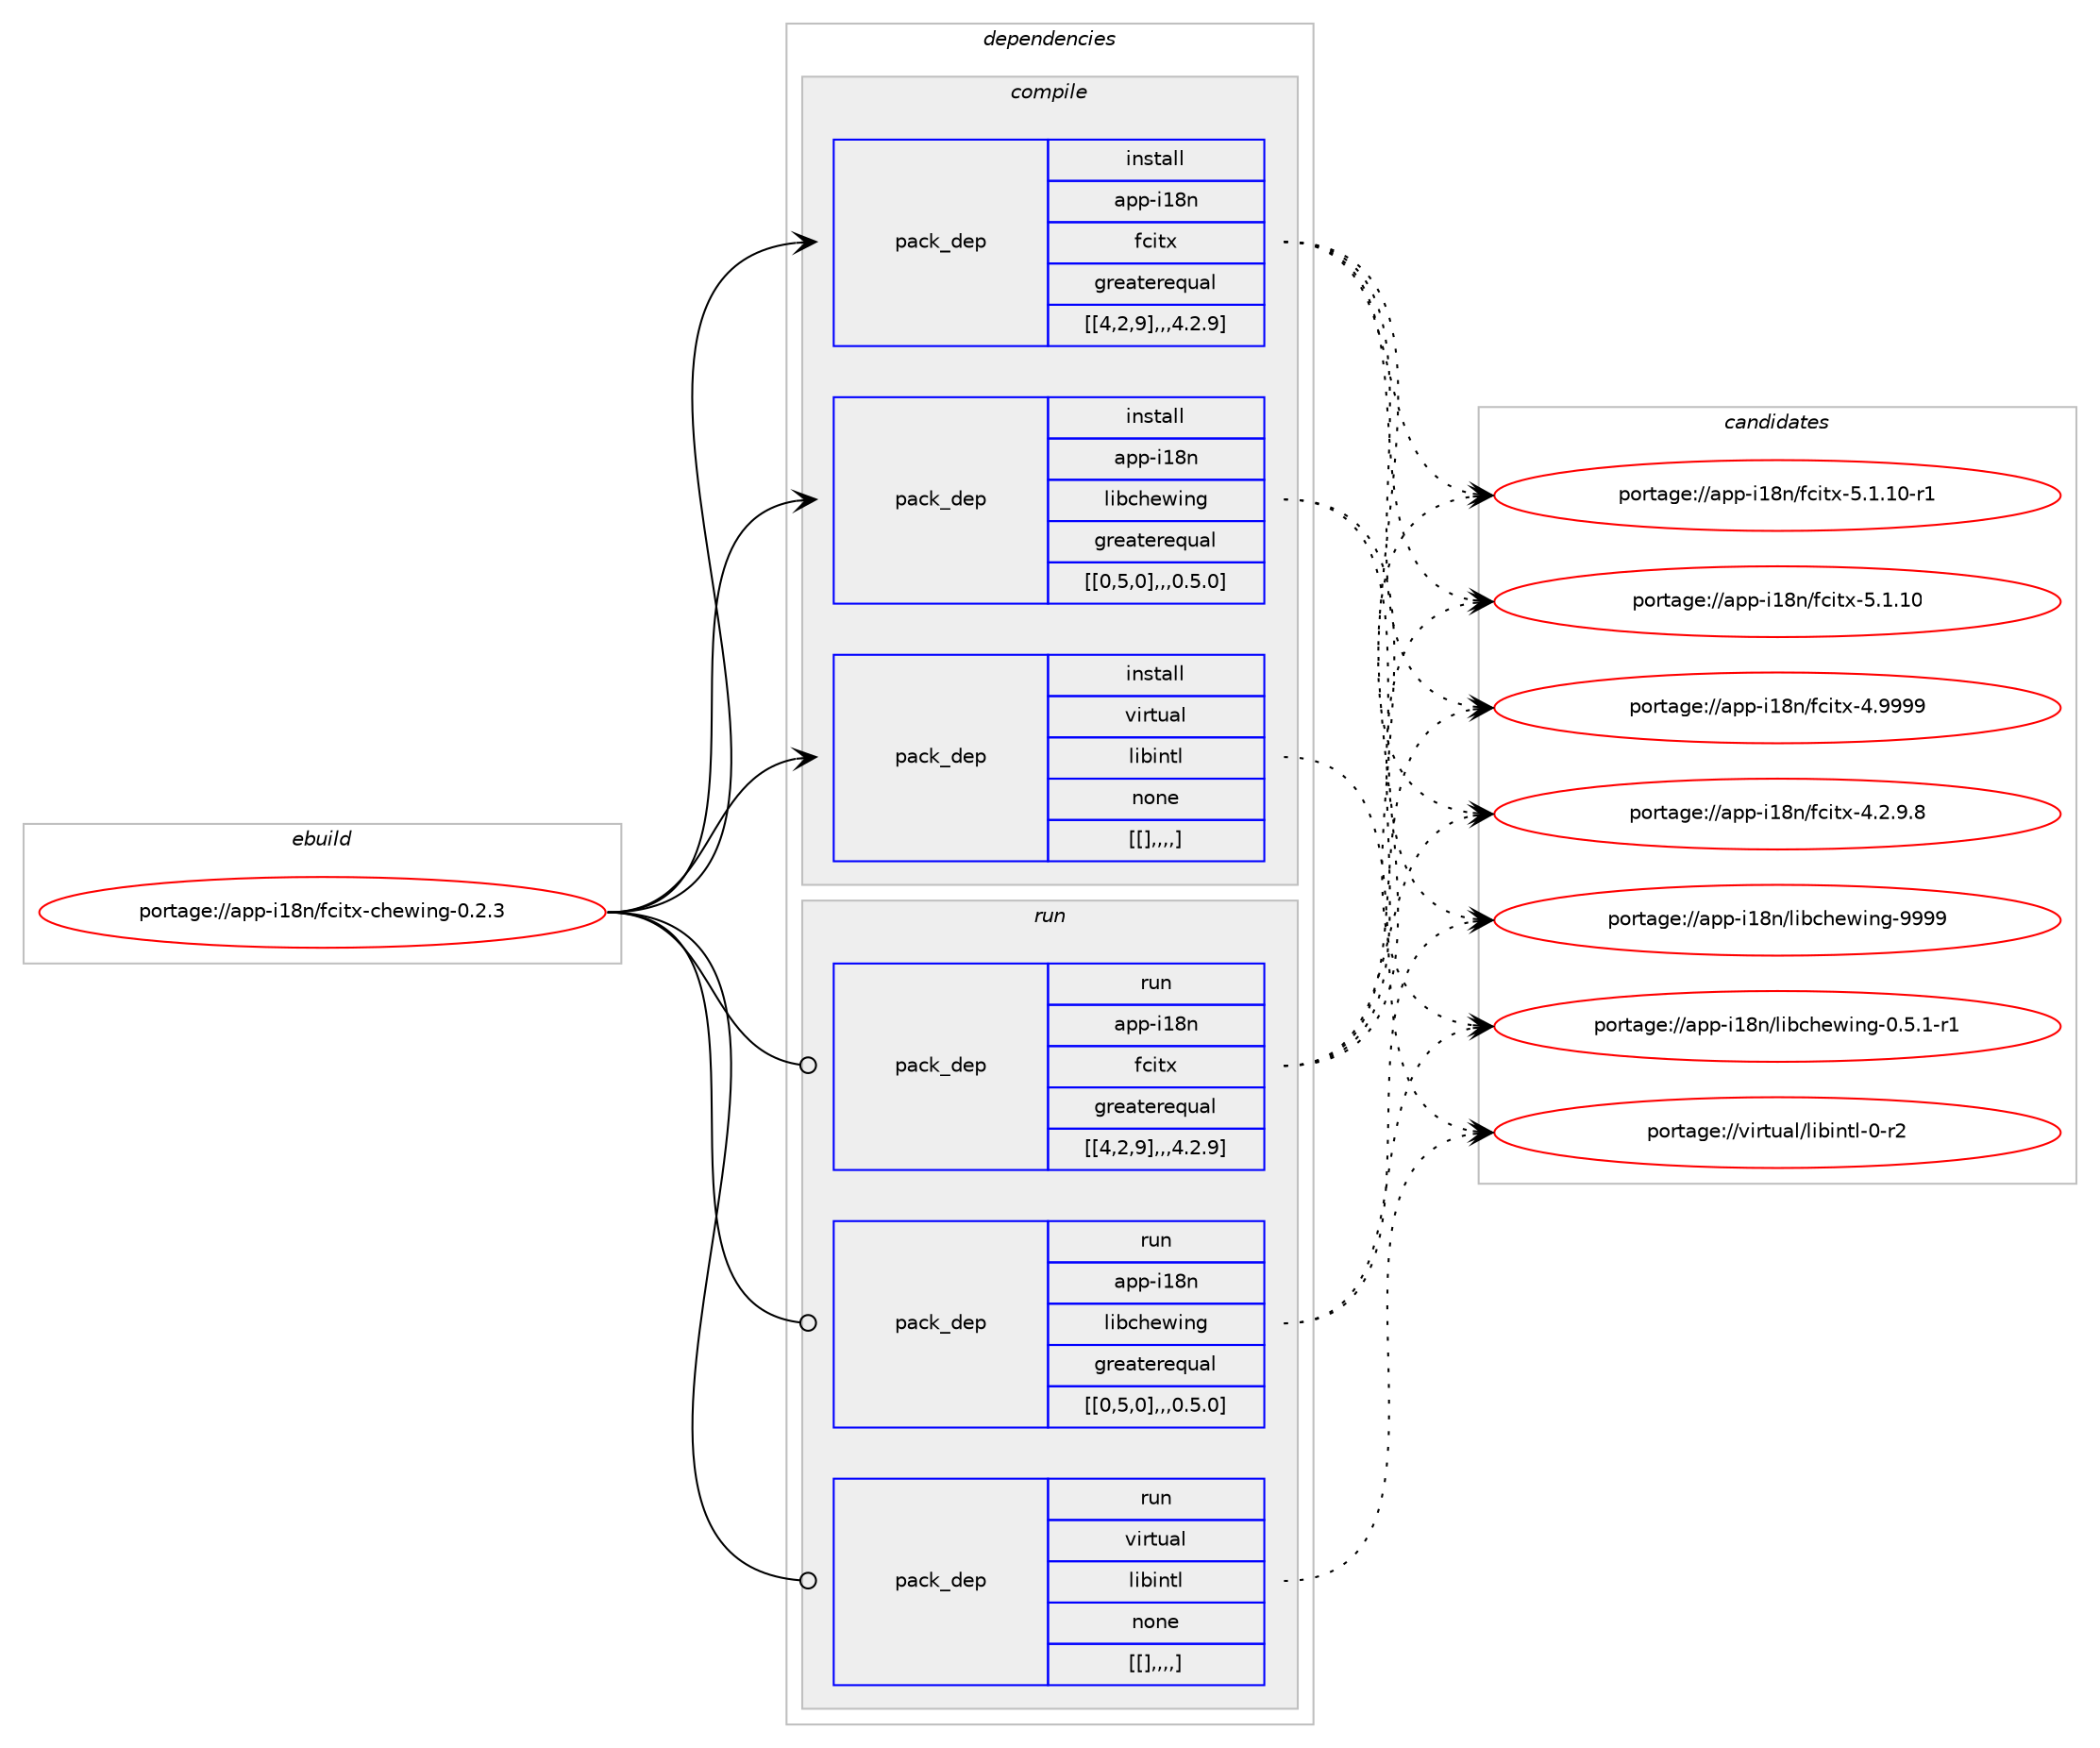 digraph prolog {

# *************
# Graph options
# *************

newrank=true;
concentrate=true;
compound=true;
graph [rankdir=LR,fontname=Helvetica,fontsize=10,ranksep=1.5];#, ranksep=2.5, nodesep=0.2];
edge  [arrowhead=vee];
node  [fontname=Helvetica,fontsize=10];

# **********
# The ebuild
# **********

subgraph cluster_leftcol {
color=gray;
label=<<i>ebuild</i>>;
id [label="portage://app-i18n/fcitx-chewing-0.2.3", color=red, width=4, href="../app-i18n/fcitx-chewing-0.2.3.svg"];
}

# ****************
# The dependencies
# ****************

subgraph cluster_midcol {
color=gray;
label=<<i>dependencies</i>>;
subgraph cluster_compile {
fillcolor="#eeeeee";
style=filled;
label=<<i>compile</i>>;
subgraph pack25771 {
dependency37185 [label=<<TABLE BORDER="0" CELLBORDER="1" CELLSPACING="0" CELLPADDING="4" WIDTH="220"><TR><TD ROWSPAN="6" CELLPADDING="30">pack_dep</TD></TR><TR><TD WIDTH="110">install</TD></TR><TR><TD>app-i18n</TD></TR><TR><TD>fcitx</TD></TR><TR><TD>greaterequal</TD></TR><TR><TD>[[4,2,9],,,4.2.9]</TD></TR></TABLE>>, shape=none, color=blue];
}
id:e -> dependency37185:w [weight=20,style="solid",arrowhead="vee"];
subgraph pack25772 {
dependency37186 [label=<<TABLE BORDER="0" CELLBORDER="1" CELLSPACING="0" CELLPADDING="4" WIDTH="220"><TR><TD ROWSPAN="6" CELLPADDING="30">pack_dep</TD></TR><TR><TD WIDTH="110">install</TD></TR><TR><TD>app-i18n</TD></TR><TR><TD>libchewing</TD></TR><TR><TD>greaterequal</TD></TR><TR><TD>[[0,5,0],,,0.5.0]</TD></TR></TABLE>>, shape=none, color=blue];
}
id:e -> dependency37186:w [weight=20,style="solid",arrowhead="vee"];
subgraph pack25773 {
dependency37187 [label=<<TABLE BORDER="0" CELLBORDER="1" CELLSPACING="0" CELLPADDING="4" WIDTH="220"><TR><TD ROWSPAN="6" CELLPADDING="30">pack_dep</TD></TR><TR><TD WIDTH="110">install</TD></TR><TR><TD>virtual</TD></TR><TR><TD>libintl</TD></TR><TR><TD>none</TD></TR><TR><TD>[[],,,,]</TD></TR></TABLE>>, shape=none, color=blue];
}
id:e -> dependency37187:w [weight=20,style="solid",arrowhead="vee"];
}
subgraph cluster_compileandrun {
fillcolor="#eeeeee";
style=filled;
label=<<i>compile and run</i>>;
}
subgraph cluster_run {
fillcolor="#eeeeee";
style=filled;
label=<<i>run</i>>;
subgraph pack25774 {
dependency37188 [label=<<TABLE BORDER="0" CELLBORDER="1" CELLSPACING="0" CELLPADDING="4" WIDTH="220"><TR><TD ROWSPAN="6" CELLPADDING="30">pack_dep</TD></TR><TR><TD WIDTH="110">run</TD></TR><TR><TD>app-i18n</TD></TR><TR><TD>fcitx</TD></TR><TR><TD>greaterequal</TD></TR><TR><TD>[[4,2,9],,,4.2.9]</TD></TR></TABLE>>, shape=none, color=blue];
}
id:e -> dependency37188:w [weight=20,style="solid",arrowhead="odot"];
subgraph pack25775 {
dependency37189 [label=<<TABLE BORDER="0" CELLBORDER="1" CELLSPACING="0" CELLPADDING="4" WIDTH="220"><TR><TD ROWSPAN="6" CELLPADDING="30">pack_dep</TD></TR><TR><TD WIDTH="110">run</TD></TR><TR><TD>app-i18n</TD></TR><TR><TD>libchewing</TD></TR><TR><TD>greaterequal</TD></TR><TR><TD>[[0,5,0],,,0.5.0]</TD></TR></TABLE>>, shape=none, color=blue];
}
id:e -> dependency37189:w [weight=20,style="solid",arrowhead="odot"];
subgraph pack25776 {
dependency37190 [label=<<TABLE BORDER="0" CELLBORDER="1" CELLSPACING="0" CELLPADDING="4" WIDTH="220"><TR><TD ROWSPAN="6" CELLPADDING="30">pack_dep</TD></TR><TR><TD WIDTH="110">run</TD></TR><TR><TD>virtual</TD></TR><TR><TD>libintl</TD></TR><TR><TD>none</TD></TR><TR><TD>[[],,,,]</TD></TR></TABLE>>, shape=none, color=blue];
}
id:e -> dependency37190:w [weight=20,style="solid",arrowhead="odot"];
}
}

# **************
# The candidates
# **************

subgraph cluster_choices {
rank=same;
color=gray;
label=<<i>candidates</i>>;

subgraph choice25771 {
color=black;
nodesep=1;
choice971121124510549561104710299105116120455346494649484511449 [label="portage://app-i18n/fcitx-5.1.10-r1", color=red, width=4,href="../app-i18n/fcitx-5.1.10-r1.svg"];
choice97112112451054956110471029910511612045534649464948 [label="portage://app-i18n/fcitx-5.1.10", color=red, width=4,href="../app-i18n/fcitx-5.1.10.svg"];
choice97112112451054956110471029910511612045524657575757 [label="portage://app-i18n/fcitx-4.9999", color=red, width=4,href="../app-i18n/fcitx-4.9999.svg"];
choice9711211245105495611047102991051161204552465046574656 [label="portage://app-i18n/fcitx-4.2.9.8", color=red, width=4,href="../app-i18n/fcitx-4.2.9.8.svg"];
dependency37185:e -> choice971121124510549561104710299105116120455346494649484511449:w [style=dotted,weight="100"];
dependency37185:e -> choice97112112451054956110471029910511612045534649464948:w [style=dotted,weight="100"];
dependency37185:e -> choice97112112451054956110471029910511612045524657575757:w [style=dotted,weight="100"];
dependency37185:e -> choice9711211245105495611047102991051161204552465046574656:w [style=dotted,weight="100"];
}
subgraph choice25772 {
color=black;
nodesep=1;
choice971121124510549561104710810598991041011191051101034557575757 [label="portage://app-i18n/libchewing-9999", color=red, width=4,href="../app-i18n/libchewing-9999.svg"];
choice971121124510549561104710810598991041011191051101034548465346494511449 [label="portage://app-i18n/libchewing-0.5.1-r1", color=red, width=4,href="../app-i18n/libchewing-0.5.1-r1.svg"];
dependency37186:e -> choice971121124510549561104710810598991041011191051101034557575757:w [style=dotted,weight="100"];
dependency37186:e -> choice971121124510549561104710810598991041011191051101034548465346494511449:w [style=dotted,weight="100"];
}
subgraph choice25773 {
color=black;
nodesep=1;
choice11810511411611797108471081059810511011610845484511450 [label="portage://virtual/libintl-0-r2", color=red, width=4,href="../virtual/libintl-0-r2.svg"];
dependency37187:e -> choice11810511411611797108471081059810511011610845484511450:w [style=dotted,weight="100"];
}
subgraph choice25774 {
color=black;
nodesep=1;
choice971121124510549561104710299105116120455346494649484511449 [label="portage://app-i18n/fcitx-5.1.10-r1", color=red, width=4,href="../app-i18n/fcitx-5.1.10-r1.svg"];
choice97112112451054956110471029910511612045534649464948 [label="portage://app-i18n/fcitx-5.1.10", color=red, width=4,href="../app-i18n/fcitx-5.1.10.svg"];
choice97112112451054956110471029910511612045524657575757 [label="portage://app-i18n/fcitx-4.9999", color=red, width=4,href="../app-i18n/fcitx-4.9999.svg"];
choice9711211245105495611047102991051161204552465046574656 [label="portage://app-i18n/fcitx-4.2.9.8", color=red, width=4,href="../app-i18n/fcitx-4.2.9.8.svg"];
dependency37188:e -> choice971121124510549561104710299105116120455346494649484511449:w [style=dotted,weight="100"];
dependency37188:e -> choice97112112451054956110471029910511612045534649464948:w [style=dotted,weight="100"];
dependency37188:e -> choice97112112451054956110471029910511612045524657575757:w [style=dotted,weight="100"];
dependency37188:e -> choice9711211245105495611047102991051161204552465046574656:w [style=dotted,weight="100"];
}
subgraph choice25775 {
color=black;
nodesep=1;
choice971121124510549561104710810598991041011191051101034557575757 [label="portage://app-i18n/libchewing-9999", color=red, width=4,href="../app-i18n/libchewing-9999.svg"];
choice971121124510549561104710810598991041011191051101034548465346494511449 [label="portage://app-i18n/libchewing-0.5.1-r1", color=red, width=4,href="../app-i18n/libchewing-0.5.1-r1.svg"];
dependency37189:e -> choice971121124510549561104710810598991041011191051101034557575757:w [style=dotted,weight="100"];
dependency37189:e -> choice971121124510549561104710810598991041011191051101034548465346494511449:w [style=dotted,weight="100"];
}
subgraph choice25776 {
color=black;
nodesep=1;
choice11810511411611797108471081059810511011610845484511450 [label="portage://virtual/libintl-0-r2", color=red, width=4,href="../virtual/libintl-0-r2.svg"];
dependency37190:e -> choice11810511411611797108471081059810511011610845484511450:w [style=dotted,weight="100"];
}
}

}
